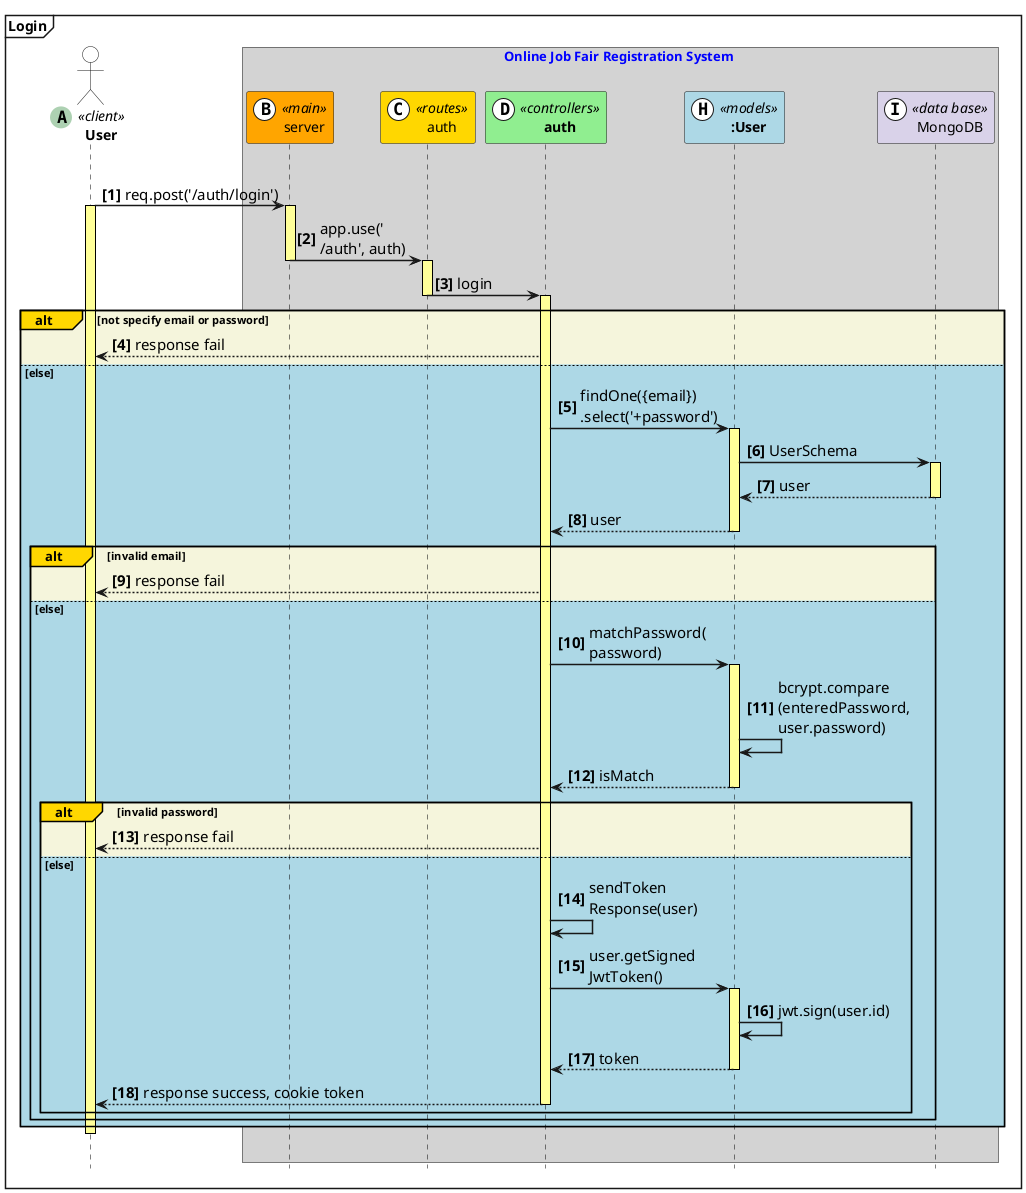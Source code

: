 
@startuml

hide footbox
skinparam sequenceArrowThickness 1.5
skinparam fontsize 50
autonumber 1 "<b>[###]"
skinparam component {
skinparam defaultFontSize 16
'FontSize 13
'BackgroundColor<<Apache>> Red
'BorderColor<<Apache>> #FF6655
'FontName Courier
'BorderColor black
'BackgroundColor gold
'ArrowFontName Impact
ArrowFontSize 15
'ArrowColor #FF6655
'ArrowFontColor #777777
}
'skinparam backgroundColor #EEEBDC
Mainframe <b>Login</b>

actor "<b>User" as user <<(A,#ADD1B2)client>>#White
Box Online Job Fair Registration System #lightgrey
participant "server" as server <<(B,#FFFFFF)main>>#Orange
participant "auth" as rauth <<(C,#FFFFFF)routes>>#Gold
'participant "bookings" as rbookings <<(C,#FFFFFF)routes>>#Gold
'participant "companies" as rcompanies <<(C,#FFFFFF)routes>>#Gold
participant "<b>auth" as controllers_auth <<(D,#FFFFFF)controllers>>#LightGreen
'participant "<b>bookings" as controllers_bookings <<(D,#FFFFFF)controllers>>#LightGreen
'participant "<b>companies" as controllers_companies <<(F,#FFFFFF)controllers>>#LightGreen
'participant "auth" as middleware_auth <<(E,#FFFFFF)middleware>>#Pink
'participant "<b>:Company" as models_Company <<(F,#FFFFFF)models>>#LightBlue
'participant "<b>:Booking" as models_Booking <<(G,#FFFFFF)models>>#LightBlue
participant "<b>:User" as models_User <<(H,#FFFFFF)models>>#LightBlue
participant "MongoDB" as mongo <<(I,#FFFFFF)data base>>#d9d2e9
end box

|||
user->server: req.post('/auth/login')
Activate user
Activate server
'Route'
server->rauth: app.use('\n/auth', auth)
DeActivate server
Activate rauth
'Controller bookings'
rauth->controllers_auth: login
DeActivate rauth
Activate controllers_auth
Alt#Gold #Beige not specify email or password
controllers_auth-->user: response fail
Else #LightBlue else
controllers_auth->models_User: findOne({email})\n.select('+password')
Activate models_User
models_User->mongo: UserSchema
Activate mongo
mongo-->models_User: user
DeActivate mongo
models_User-->controllers_auth: user
DeActivate models_User
Alt#Gold #Beige invalid email
controllers_auth-->user: response fail
Else #LightBlue else
controllers_auth->models_User: matchPassword(\npassword)
Activate models_User
models_User->models_User: bcrypt.compare\n(enteredPassword, \nuser.password)
models_User-->controllers_auth: isMatch
DeActivate models_User
Alt#Gold #Beige invalid password
controllers_auth-->user: response fail
Else #LightBlue else
controllers_auth->controllers_auth: sendToken\nResponse(user)
controllers_auth->models_User: user.getSigned\nJwtToken()
Activate models_User
models_User->models_User: jwt.sign(user.id)
models_User-->controllers_auth: token
DeActivate models_User
controllers_auth-->user: response success, cookie token
DeActivate controllers_auth
End Alt
End Alt
End Alt
DeActivate user
|||


skinparam sequence {
'Box ==============================
BoxBorderColor Black
BoxFontColor Blue
BoxFontSize 16
'LifeLine + Arrow ==============================
'ArrowColor DeepSkyBlue
LifeLineBorderColor Black
LifeLineBackgroundColor #FFFF99
'Participant ==============================
ParticipantBorderColor Black
'ParticipantBackgroundColor DodgerBlue
StereoTypeFontSize 14
ParticipantFontSize 16
ParticipantFontColor #0c0c0c
'ParticipantFontName Impact
'Actor ==============================
ActorBorderColor Black
ActorBackgroundColor White
ActorFontSize 16
ActorFontColor Black
'ActorFontName Aapex
' ===================================
}

@enduml
